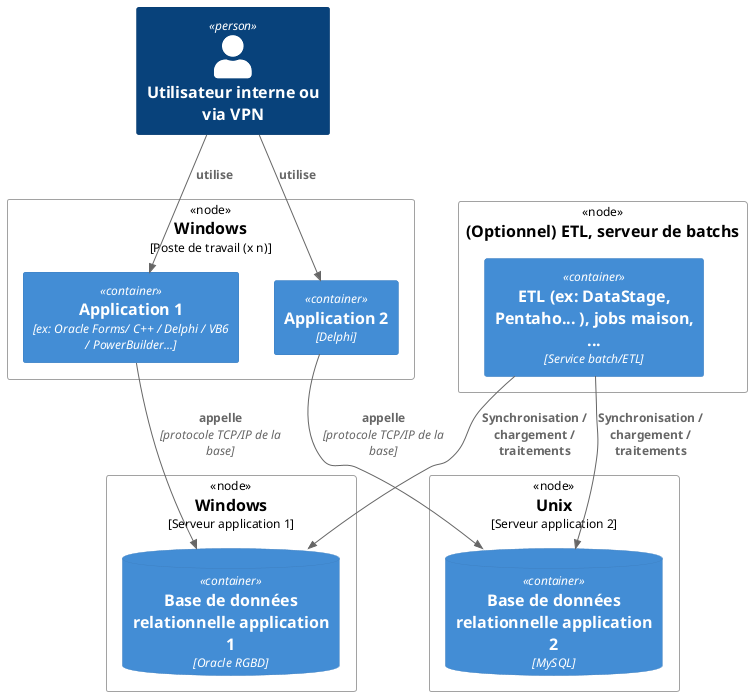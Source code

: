 @startuml typologie-client-serveur-02
!include <C4/C4_Deployment>
LAYOUT_TOP_DOWN()

Person(user, "Utilisateur interne ou via VPN")

Node(poste, "Windows", "Poste de travail (x n)") {
  Container(app1, "Application 1" ,"ex: Oracle Forms/ C++ / Delphi / VB6 / PowerBuilder...")  
  Container(app2, "Application 2" ,"Delphi")  
}


Node(serveur_bdd_1, "Windows", "Serveur application 1") {
  ContainerDb(base1, "Base de données relationnelle application 1" ,"Oracle RGBD")  
}

Node(serveur_bdd_2, "Unix", "Serveur application 2") {
  ContainerDb(base2, "Base de données relationnelle application 2" ,"MySQL")  
}

Node(serveur_background, "(Optionnel) ETL, serveur de batchs") {
 Container(background, "ETL (ex: DataStage, Pentaho... ), jobs maison, ..." ,"Service batch/ETL") 
}

Rel(user, app1, "utilise")
Rel(user, app2, "utilise")
Rel(app1, base1, "appelle","protocole TCP/IP de la base")
Rel(app2, base2, "appelle","protocole TCP/IP de la base")
Rel(background,base1, "Synchronisation / chargement / traitements")
Rel(background,base2, "Synchronisation / chargement / traitements")


@enduml